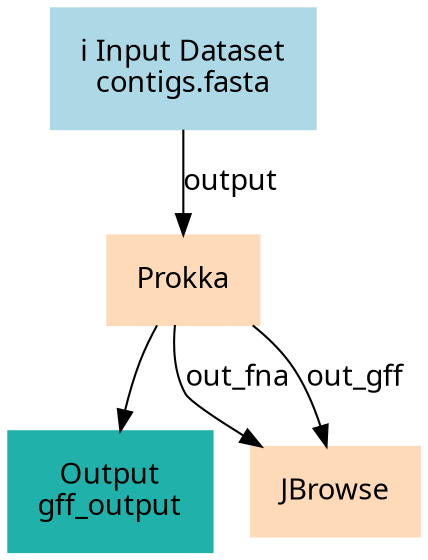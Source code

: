 digraph main {
  node [fontname="Atkinson Hyperlegible", shape=box, color=white,style=filled,color=peachpuff,margin="0.2,0.2"];
  edge [fontname="Atkinson Hyperlegible"];
  0[color=lightblue,label="ℹ️ Input Dataset\ncontigs.fasta"]
  1[label="Prokka"]
  0 -> 1 [label="output"]
  ka336c364e69e47ebace6a7fe46d285fe[color=lightseagreen,label="Output\ngff_output"]
  1 -> ka336c364e69e47ebace6a7fe46d285fe
  2[label="JBrowse"]
  1 -> 2 [label="out_fna"]
  1 -> 2 [label="out_gff"]
}